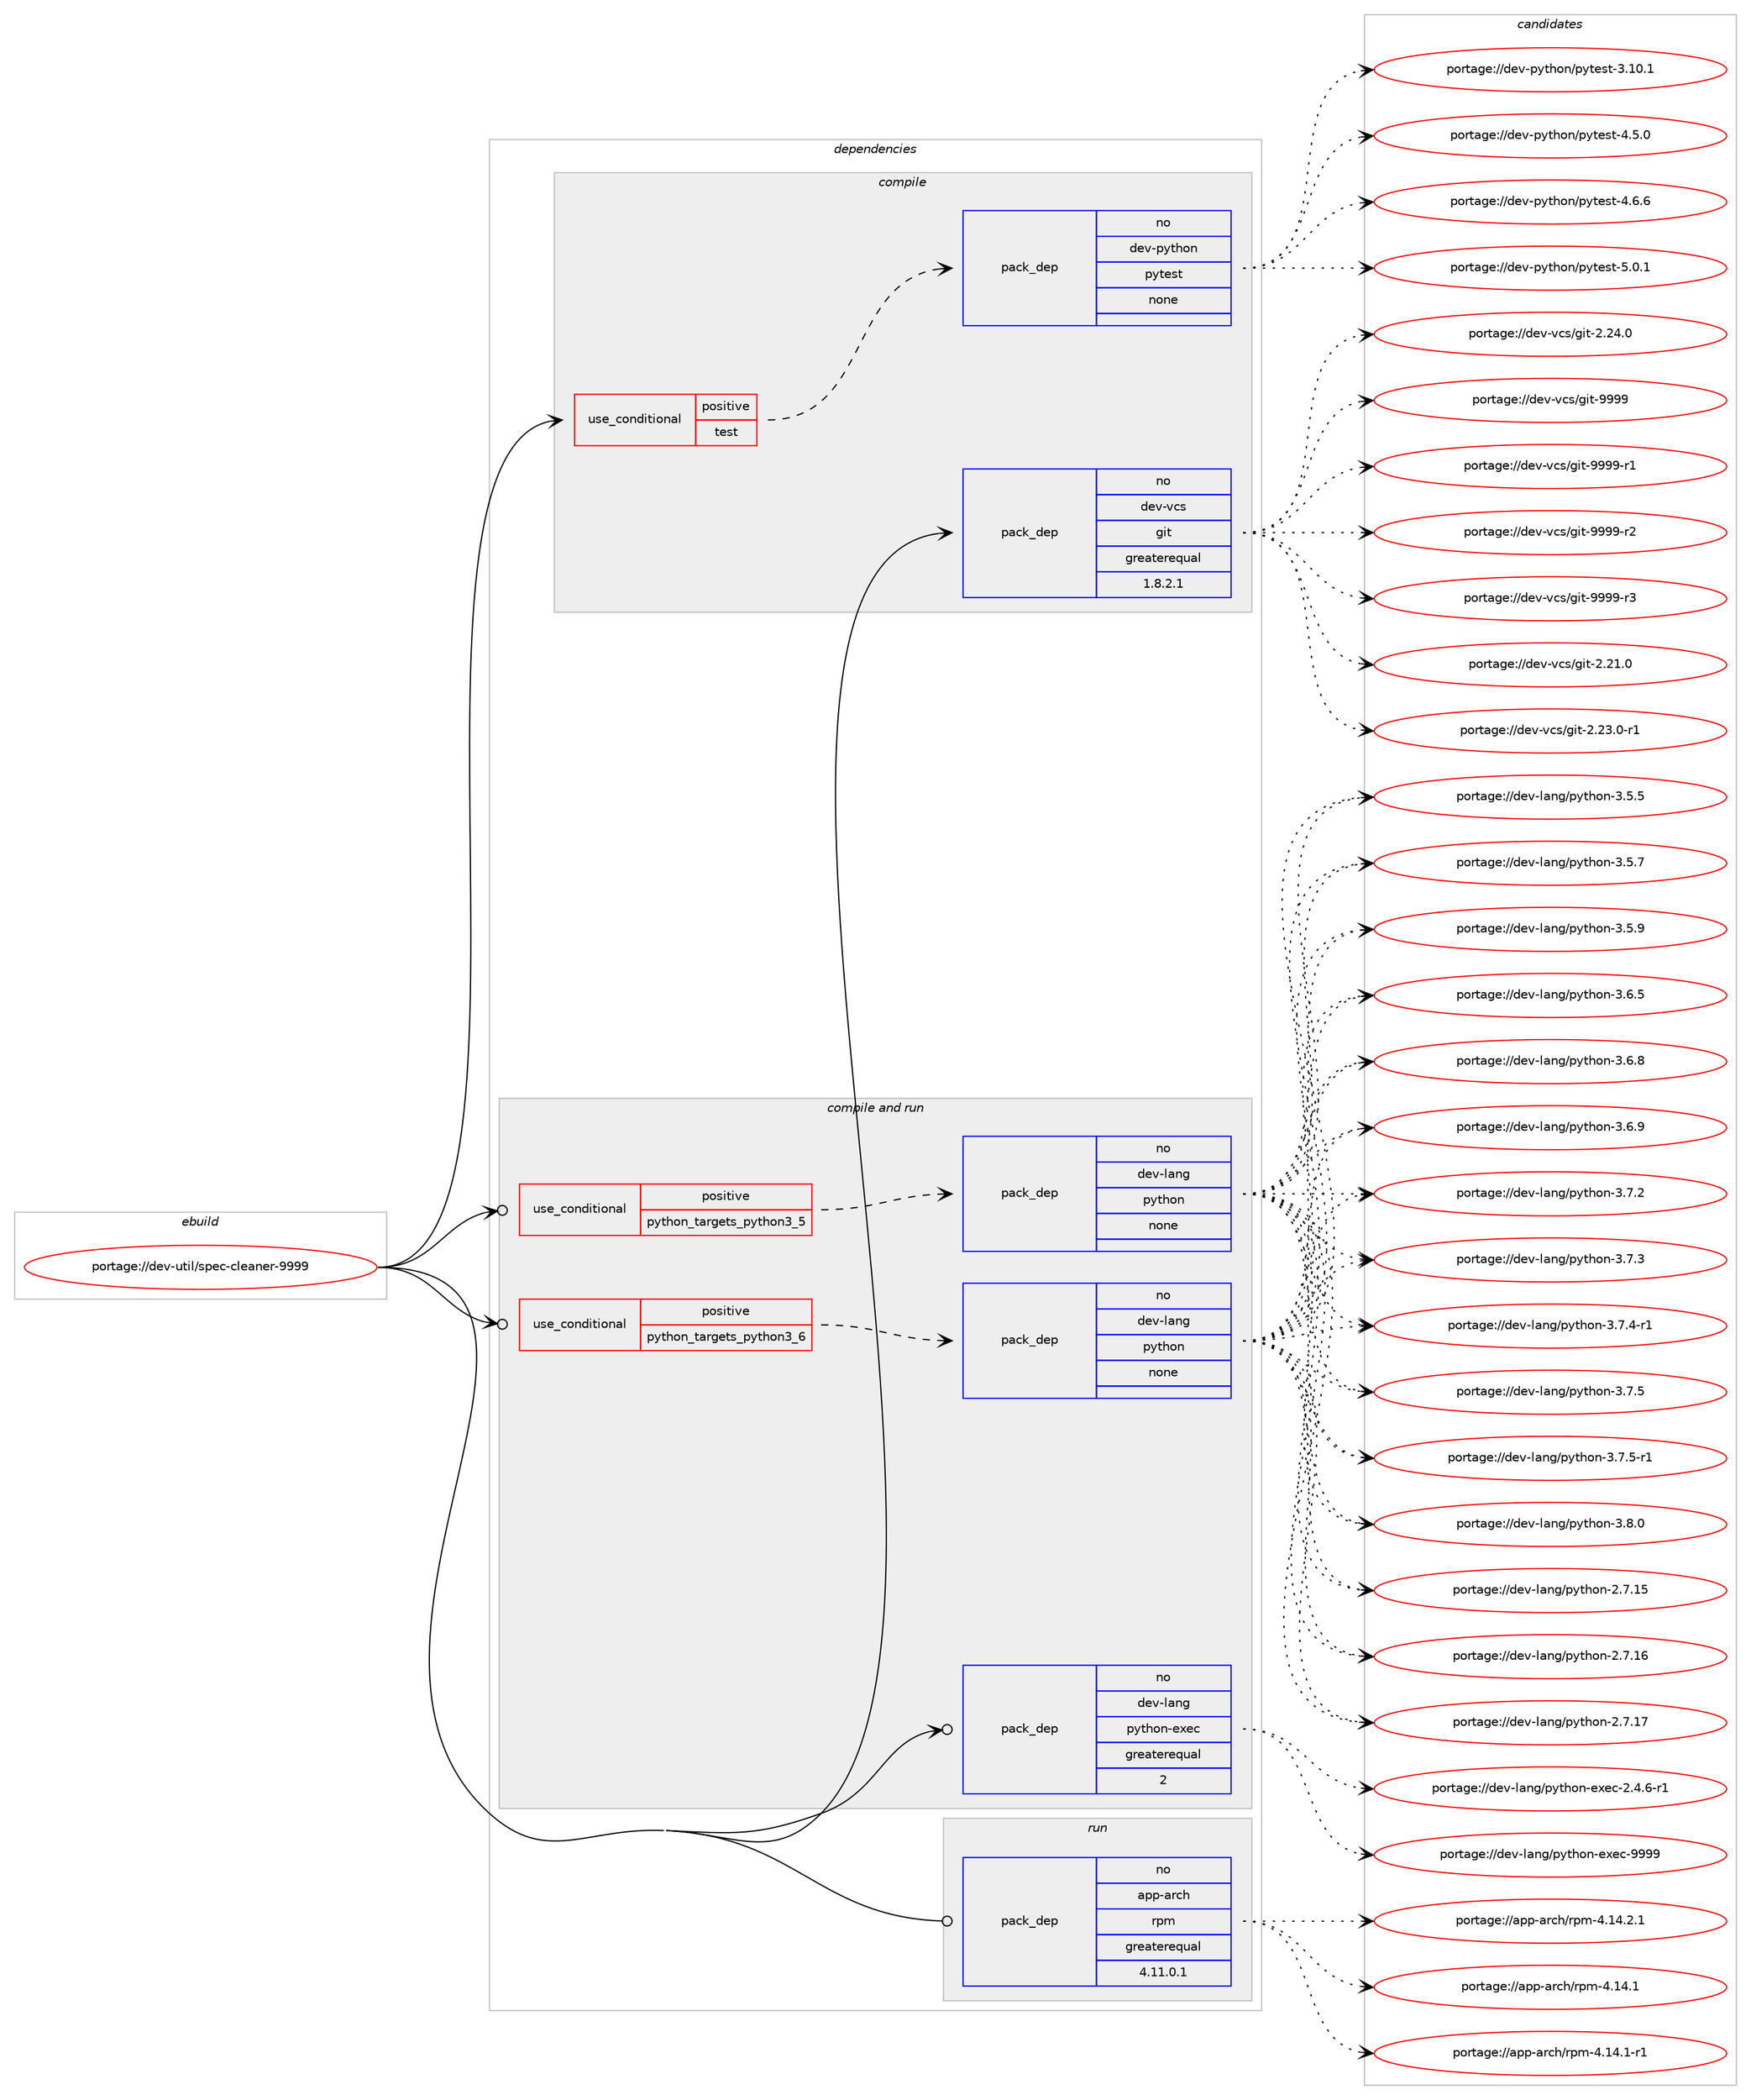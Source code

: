 digraph prolog {

# *************
# Graph options
# *************

newrank=true;
concentrate=true;
compound=true;
graph [rankdir=LR,fontname=Helvetica,fontsize=10,ranksep=1.5];#, ranksep=2.5, nodesep=0.2];
edge  [arrowhead=vee];
node  [fontname=Helvetica,fontsize=10];

# **********
# The ebuild
# **********

subgraph cluster_leftcol {
color=gray;
rank=same;
label=<<i>ebuild</i>>;
id [label="portage://dev-util/spec-cleaner-9999", color=red, width=4, href="../dev-util/spec-cleaner-9999.svg"];
}

# ****************
# The dependencies
# ****************

subgraph cluster_midcol {
color=gray;
label=<<i>dependencies</i>>;
subgraph cluster_compile {
fillcolor="#eeeeee";
style=filled;
label=<<i>compile</i>>;
subgraph cond71834 {
dependency265429 [label=<<TABLE BORDER="0" CELLBORDER="1" CELLSPACING="0" CELLPADDING="4"><TR><TD ROWSPAN="3" CELLPADDING="10">use_conditional</TD></TR><TR><TD>positive</TD></TR><TR><TD>test</TD></TR></TABLE>>, shape=none, color=red];
subgraph pack189889 {
dependency265430 [label=<<TABLE BORDER="0" CELLBORDER="1" CELLSPACING="0" CELLPADDING="4" WIDTH="220"><TR><TD ROWSPAN="6" CELLPADDING="30">pack_dep</TD></TR><TR><TD WIDTH="110">no</TD></TR><TR><TD>dev-python</TD></TR><TR><TD>pytest</TD></TR><TR><TD>none</TD></TR><TR><TD></TD></TR></TABLE>>, shape=none, color=blue];
}
dependency265429:e -> dependency265430:w [weight=20,style="dashed",arrowhead="vee"];
}
id:e -> dependency265429:w [weight=20,style="solid",arrowhead="vee"];
subgraph pack189890 {
dependency265431 [label=<<TABLE BORDER="0" CELLBORDER="1" CELLSPACING="0" CELLPADDING="4" WIDTH="220"><TR><TD ROWSPAN="6" CELLPADDING="30">pack_dep</TD></TR><TR><TD WIDTH="110">no</TD></TR><TR><TD>dev-vcs</TD></TR><TR><TD>git</TD></TR><TR><TD>greaterequal</TD></TR><TR><TD>1.8.2.1</TD></TR></TABLE>>, shape=none, color=blue];
}
id:e -> dependency265431:w [weight=20,style="solid",arrowhead="vee"];
}
subgraph cluster_compileandrun {
fillcolor="#eeeeee";
style=filled;
label=<<i>compile and run</i>>;
subgraph cond71835 {
dependency265432 [label=<<TABLE BORDER="0" CELLBORDER="1" CELLSPACING="0" CELLPADDING="4"><TR><TD ROWSPAN="3" CELLPADDING="10">use_conditional</TD></TR><TR><TD>positive</TD></TR><TR><TD>python_targets_python3_5</TD></TR></TABLE>>, shape=none, color=red];
subgraph pack189891 {
dependency265433 [label=<<TABLE BORDER="0" CELLBORDER="1" CELLSPACING="0" CELLPADDING="4" WIDTH="220"><TR><TD ROWSPAN="6" CELLPADDING="30">pack_dep</TD></TR><TR><TD WIDTH="110">no</TD></TR><TR><TD>dev-lang</TD></TR><TR><TD>python</TD></TR><TR><TD>none</TD></TR><TR><TD></TD></TR></TABLE>>, shape=none, color=blue];
}
dependency265432:e -> dependency265433:w [weight=20,style="dashed",arrowhead="vee"];
}
id:e -> dependency265432:w [weight=20,style="solid",arrowhead="odotvee"];
subgraph cond71836 {
dependency265434 [label=<<TABLE BORDER="0" CELLBORDER="1" CELLSPACING="0" CELLPADDING="4"><TR><TD ROWSPAN="3" CELLPADDING="10">use_conditional</TD></TR><TR><TD>positive</TD></TR><TR><TD>python_targets_python3_6</TD></TR></TABLE>>, shape=none, color=red];
subgraph pack189892 {
dependency265435 [label=<<TABLE BORDER="0" CELLBORDER="1" CELLSPACING="0" CELLPADDING="4" WIDTH="220"><TR><TD ROWSPAN="6" CELLPADDING="30">pack_dep</TD></TR><TR><TD WIDTH="110">no</TD></TR><TR><TD>dev-lang</TD></TR><TR><TD>python</TD></TR><TR><TD>none</TD></TR><TR><TD></TD></TR></TABLE>>, shape=none, color=blue];
}
dependency265434:e -> dependency265435:w [weight=20,style="dashed",arrowhead="vee"];
}
id:e -> dependency265434:w [weight=20,style="solid",arrowhead="odotvee"];
subgraph pack189893 {
dependency265436 [label=<<TABLE BORDER="0" CELLBORDER="1" CELLSPACING="0" CELLPADDING="4" WIDTH="220"><TR><TD ROWSPAN="6" CELLPADDING="30">pack_dep</TD></TR><TR><TD WIDTH="110">no</TD></TR><TR><TD>dev-lang</TD></TR><TR><TD>python-exec</TD></TR><TR><TD>greaterequal</TD></TR><TR><TD>2</TD></TR></TABLE>>, shape=none, color=blue];
}
id:e -> dependency265436:w [weight=20,style="solid",arrowhead="odotvee"];
}
subgraph cluster_run {
fillcolor="#eeeeee";
style=filled;
label=<<i>run</i>>;
subgraph pack189894 {
dependency265437 [label=<<TABLE BORDER="0" CELLBORDER="1" CELLSPACING="0" CELLPADDING="4" WIDTH="220"><TR><TD ROWSPAN="6" CELLPADDING="30">pack_dep</TD></TR><TR><TD WIDTH="110">no</TD></TR><TR><TD>app-arch</TD></TR><TR><TD>rpm</TD></TR><TR><TD>greaterequal</TD></TR><TR><TD>4.11.0.1</TD></TR></TABLE>>, shape=none, color=blue];
}
id:e -> dependency265437:w [weight=20,style="solid",arrowhead="odot"];
}
}

# **************
# The candidates
# **************

subgraph cluster_choices {
rank=same;
color=gray;
label=<<i>candidates</i>>;

subgraph choice189889 {
color=black;
nodesep=1;
choiceportage100101118451121211161041111104711212111610111511645514649484649 [label="portage://dev-python/pytest-3.10.1", color=red, width=4,href="../dev-python/pytest-3.10.1.svg"];
choiceportage1001011184511212111610411111047112121116101115116455246534648 [label="portage://dev-python/pytest-4.5.0", color=red, width=4,href="../dev-python/pytest-4.5.0.svg"];
choiceportage1001011184511212111610411111047112121116101115116455246544654 [label="portage://dev-python/pytest-4.6.6", color=red, width=4,href="../dev-python/pytest-4.6.6.svg"];
choiceportage1001011184511212111610411111047112121116101115116455346484649 [label="portage://dev-python/pytest-5.0.1", color=red, width=4,href="../dev-python/pytest-5.0.1.svg"];
dependency265430:e -> choiceportage100101118451121211161041111104711212111610111511645514649484649:w [style=dotted,weight="100"];
dependency265430:e -> choiceportage1001011184511212111610411111047112121116101115116455246534648:w [style=dotted,weight="100"];
dependency265430:e -> choiceportage1001011184511212111610411111047112121116101115116455246544654:w [style=dotted,weight="100"];
dependency265430:e -> choiceportage1001011184511212111610411111047112121116101115116455346484649:w [style=dotted,weight="100"];
}
subgraph choice189890 {
color=black;
nodesep=1;
choiceportage10010111845118991154710310511645504650494648 [label="portage://dev-vcs/git-2.21.0", color=red, width=4,href="../dev-vcs/git-2.21.0.svg"];
choiceportage100101118451189911547103105116455046505146484511449 [label="portage://dev-vcs/git-2.23.0-r1", color=red, width=4,href="../dev-vcs/git-2.23.0-r1.svg"];
choiceportage10010111845118991154710310511645504650524648 [label="portage://dev-vcs/git-2.24.0", color=red, width=4,href="../dev-vcs/git-2.24.0.svg"];
choiceportage1001011184511899115471031051164557575757 [label="portage://dev-vcs/git-9999", color=red, width=4,href="../dev-vcs/git-9999.svg"];
choiceportage10010111845118991154710310511645575757574511449 [label="portage://dev-vcs/git-9999-r1", color=red, width=4,href="../dev-vcs/git-9999-r1.svg"];
choiceportage10010111845118991154710310511645575757574511450 [label="portage://dev-vcs/git-9999-r2", color=red, width=4,href="../dev-vcs/git-9999-r2.svg"];
choiceportage10010111845118991154710310511645575757574511451 [label="portage://dev-vcs/git-9999-r3", color=red, width=4,href="../dev-vcs/git-9999-r3.svg"];
dependency265431:e -> choiceportage10010111845118991154710310511645504650494648:w [style=dotted,weight="100"];
dependency265431:e -> choiceportage100101118451189911547103105116455046505146484511449:w [style=dotted,weight="100"];
dependency265431:e -> choiceportage10010111845118991154710310511645504650524648:w [style=dotted,weight="100"];
dependency265431:e -> choiceportage1001011184511899115471031051164557575757:w [style=dotted,weight="100"];
dependency265431:e -> choiceportage10010111845118991154710310511645575757574511449:w [style=dotted,weight="100"];
dependency265431:e -> choiceportage10010111845118991154710310511645575757574511450:w [style=dotted,weight="100"];
dependency265431:e -> choiceportage10010111845118991154710310511645575757574511451:w [style=dotted,weight="100"];
}
subgraph choice189891 {
color=black;
nodesep=1;
choiceportage10010111845108971101034711212111610411111045504655464953 [label="portage://dev-lang/python-2.7.15", color=red, width=4,href="../dev-lang/python-2.7.15.svg"];
choiceportage10010111845108971101034711212111610411111045504655464954 [label="portage://dev-lang/python-2.7.16", color=red, width=4,href="../dev-lang/python-2.7.16.svg"];
choiceportage10010111845108971101034711212111610411111045504655464955 [label="portage://dev-lang/python-2.7.17", color=red, width=4,href="../dev-lang/python-2.7.17.svg"];
choiceportage100101118451089711010347112121116104111110455146534653 [label="portage://dev-lang/python-3.5.5", color=red, width=4,href="../dev-lang/python-3.5.5.svg"];
choiceportage100101118451089711010347112121116104111110455146534655 [label="portage://dev-lang/python-3.5.7", color=red, width=4,href="../dev-lang/python-3.5.7.svg"];
choiceportage100101118451089711010347112121116104111110455146534657 [label="portage://dev-lang/python-3.5.9", color=red, width=4,href="../dev-lang/python-3.5.9.svg"];
choiceportage100101118451089711010347112121116104111110455146544653 [label="portage://dev-lang/python-3.6.5", color=red, width=4,href="../dev-lang/python-3.6.5.svg"];
choiceportage100101118451089711010347112121116104111110455146544656 [label="portage://dev-lang/python-3.6.8", color=red, width=4,href="../dev-lang/python-3.6.8.svg"];
choiceportage100101118451089711010347112121116104111110455146544657 [label="portage://dev-lang/python-3.6.9", color=red, width=4,href="../dev-lang/python-3.6.9.svg"];
choiceportage100101118451089711010347112121116104111110455146554650 [label="portage://dev-lang/python-3.7.2", color=red, width=4,href="../dev-lang/python-3.7.2.svg"];
choiceportage100101118451089711010347112121116104111110455146554651 [label="portage://dev-lang/python-3.7.3", color=red, width=4,href="../dev-lang/python-3.7.3.svg"];
choiceportage1001011184510897110103471121211161041111104551465546524511449 [label="portage://dev-lang/python-3.7.4-r1", color=red, width=4,href="../dev-lang/python-3.7.4-r1.svg"];
choiceportage100101118451089711010347112121116104111110455146554653 [label="portage://dev-lang/python-3.7.5", color=red, width=4,href="../dev-lang/python-3.7.5.svg"];
choiceportage1001011184510897110103471121211161041111104551465546534511449 [label="portage://dev-lang/python-3.7.5-r1", color=red, width=4,href="../dev-lang/python-3.7.5-r1.svg"];
choiceportage100101118451089711010347112121116104111110455146564648 [label="portage://dev-lang/python-3.8.0", color=red, width=4,href="../dev-lang/python-3.8.0.svg"];
dependency265433:e -> choiceportage10010111845108971101034711212111610411111045504655464953:w [style=dotted,weight="100"];
dependency265433:e -> choiceportage10010111845108971101034711212111610411111045504655464954:w [style=dotted,weight="100"];
dependency265433:e -> choiceportage10010111845108971101034711212111610411111045504655464955:w [style=dotted,weight="100"];
dependency265433:e -> choiceportage100101118451089711010347112121116104111110455146534653:w [style=dotted,weight="100"];
dependency265433:e -> choiceportage100101118451089711010347112121116104111110455146534655:w [style=dotted,weight="100"];
dependency265433:e -> choiceportage100101118451089711010347112121116104111110455146534657:w [style=dotted,weight="100"];
dependency265433:e -> choiceportage100101118451089711010347112121116104111110455146544653:w [style=dotted,weight="100"];
dependency265433:e -> choiceportage100101118451089711010347112121116104111110455146544656:w [style=dotted,weight="100"];
dependency265433:e -> choiceportage100101118451089711010347112121116104111110455146544657:w [style=dotted,weight="100"];
dependency265433:e -> choiceportage100101118451089711010347112121116104111110455146554650:w [style=dotted,weight="100"];
dependency265433:e -> choiceportage100101118451089711010347112121116104111110455146554651:w [style=dotted,weight="100"];
dependency265433:e -> choiceportage1001011184510897110103471121211161041111104551465546524511449:w [style=dotted,weight="100"];
dependency265433:e -> choiceportage100101118451089711010347112121116104111110455146554653:w [style=dotted,weight="100"];
dependency265433:e -> choiceportage1001011184510897110103471121211161041111104551465546534511449:w [style=dotted,weight="100"];
dependency265433:e -> choiceportage100101118451089711010347112121116104111110455146564648:w [style=dotted,weight="100"];
}
subgraph choice189892 {
color=black;
nodesep=1;
choiceportage10010111845108971101034711212111610411111045504655464953 [label="portage://dev-lang/python-2.7.15", color=red, width=4,href="../dev-lang/python-2.7.15.svg"];
choiceportage10010111845108971101034711212111610411111045504655464954 [label="portage://dev-lang/python-2.7.16", color=red, width=4,href="../dev-lang/python-2.7.16.svg"];
choiceportage10010111845108971101034711212111610411111045504655464955 [label="portage://dev-lang/python-2.7.17", color=red, width=4,href="../dev-lang/python-2.7.17.svg"];
choiceportage100101118451089711010347112121116104111110455146534653 [label="portage://dev-lang/python-3.5.5", color=red, width=4,href="../dev-lang/python-3.5.5.svg"];
choiceportage100101118451089711010347112121116104111110455146534655 [label="portage://dev-lang/python-3.5.7", color=red, width=4,href="../dev-lang/python-3.5.7.svg"];
choiceportage100101118451089711010347112121116104111110455146534657 [label="portage://dev-lang/python-3.5.9", color=red, width=4,href="../dev-lang/python-3.5.9.svg"];
choiceportage100101118451089711010347112121116104111110455146544653 [label="portage://dev-lang/python-3.6.5", color=red, width=4,href="../dev-lang/python-3.6.5.svg"];
choiceportage100101118451089711010347112121116104111110455146544656 [label="portage://dev-lang/python-3.6.8", color=red, width=4,href="../dev-lang/python-3.6.8.svg"];
choiceportage100101118451089711010347112121116104111110455146544657 [label="portage://dev-lang/python-3.6.9", color=red, width=4,href="../dev-lang/python-3.6.9.svg"];
choiceportage100101118451089711010347112121116104111110455146554650 [label="portage://dev-lang/python-3.7.2", color=red, width=4,href="../dev-lang/python-3.7.2.svg"];
choiceportage100101118451089711010347112121116104111110455146554651 [label="portage://dev-lang/python-3.7.3", color=red, width=4,href="../dev-lang/python-3.7.3.svg"];
choiceportage1001011184510897110103471121211161041111104551465546524511449 [label="portage://dev-lang/python-3.7.4-r1", color=red, width=4,href="../dev-lang/python-3.7.4-r1.svg"];
choiceportage100101118451089711010347112121116104111110455146554653 [label="portage://dev-lang/python-3.7.5", color=red, width=4,href="../dev-lang/python-3.7.5.svg"];
choiceportage1001011184510897110103471121211161041111104551465546534511449 [label="portage://dev-lang/python-3.7.5-r1", color=red, width=4,href="../dev-lang/python-3.7.5-r1.svg"];
choiceportage100101118451089711010347112121116104111110455146564648 [label="portage://dev-lang/python-3.8.0", color=red, width=4,href="../dev-lang/python-3.8.0.svg"];
dependency265435:e -> choiceportage10010111845108971101034711212111610411111045504655464953:w [style=dotted,weight="100"];
dependency265435:e -> choiceportage10010111845108971101034711212111610411111045504655464954:w [style=dotted,weight="100"];
dependency265435:e -> choiceportage10010111845108971101034711212111610411111045504655464955:w [style=dotted,weight="100"];
dependency265435:e -> choiceportage100101118451089711010347112121116104111110455146534653:w [style=dotted,weight="100"];
dependency265435:e -> choiceportage100101118451089711010347112121116104111110455146534655:w [style=dotted,weight="100"];
dependency265435:e -> choiceportage100101118451089711010347112121116104111110455146534657:w [style=dotted,weight="100"];
dependency265435:e -> choiceportage100101118451089711010347112121116104111110455146544653:w [style=dotted,weight="100"];
dependency265435:e -> choiceportage100101118451089711010347112121116104111110455146544656:w [style=dotted,weight="100"];
dependency265435:e -> choiceportage100101118451089711010347112121116104111110455146544657:w [style=dotted,weight="100"];
dependency265435:e -> choiceportage100101118451089711010347112121116104111110455146554650:w [style=dotted,weight="100"];
dependency265435:e -> choiceportage100101118451089711010347112121116104111110455146554651:w [style=dotted,weight="100"];
dependency265435:e -> choiceportage1001011184510897110103471121211161041111104551465546524511449:w [style=dotted,weight="100"];
dependency265435:e -> choiceportage100101118451089711010347112121116104111110455146554653:w [style=dotted,weight="100"];
dependency265435:e -> choiceportage1001011184510897110103471121211161041111104551465546534511449:w [style=dotted,weight="100"];
dependency265435:e -> choiceportage100101118451089711010347112121116104111110455146564648:w [style=dotted,weight="100"];
}
subgraph choice189893 {
color=black;
nodesep=1;
choiceportage10010111845108971101034711212111610411111045101120101994550465246544511449 [label="portage://dev-lang/python-exec-2.4.6-r1", color=red, width=4,href="../dev-lang/python-exec-2.4.6-r1.svg"];
choiceportage10010111845108971101034711212111610411111045101120101994557575757 [label="portage://dev-lang/python-exec-9999", color=red, width=4,href="../dev-lang/python-exec-9999.svg"];
dependency265436:e -> choiceportage10010111845108971101034711212111610411111045101120101994550465246544511449:w [style=dotted,weight="100"];
dependency265436:e -> choiceportage10010111845108971101034711212111610411111045101120101994557575757:w [style=dotted,weight="100"];
}
subgraph choice189894 {
color=black;
nodesep=1;
choiceportage971121124597114991044711411210945524649524649 [label="portage://app-arch/rpm-4.14.1", color=red, width=4,href="../app-arch/rpm-4.14.1.svg"];
choiceportage9711211245971149910447114112109455246495246494511449 [label="portage://app-arch/rpm-4.14.1-r1", color=red, width=4,href="../app-arch/rpm-4.14.1-r1.svg"];
choiceportage9711211245971149910447114112109455246495246504649 [label="portage://app-arch/rpm-4.14.2.1", color=red, width=4,href="../app-arch/rpm-4.14.2.1.svg"];
dependency265437:e -> choiceportage971121124597114991044711411210945524649524649:w [style=dotted,weight="100"];
dependency265437:e -> choiceportage9711211245971149910447114112109455246495246494511449:w [style=dotted,weight="100"];
dependency265437:e -> choiceportage9711211245971149910447114112109455246495246504649:w [style=dotted,weight="100"];
}
}

}
